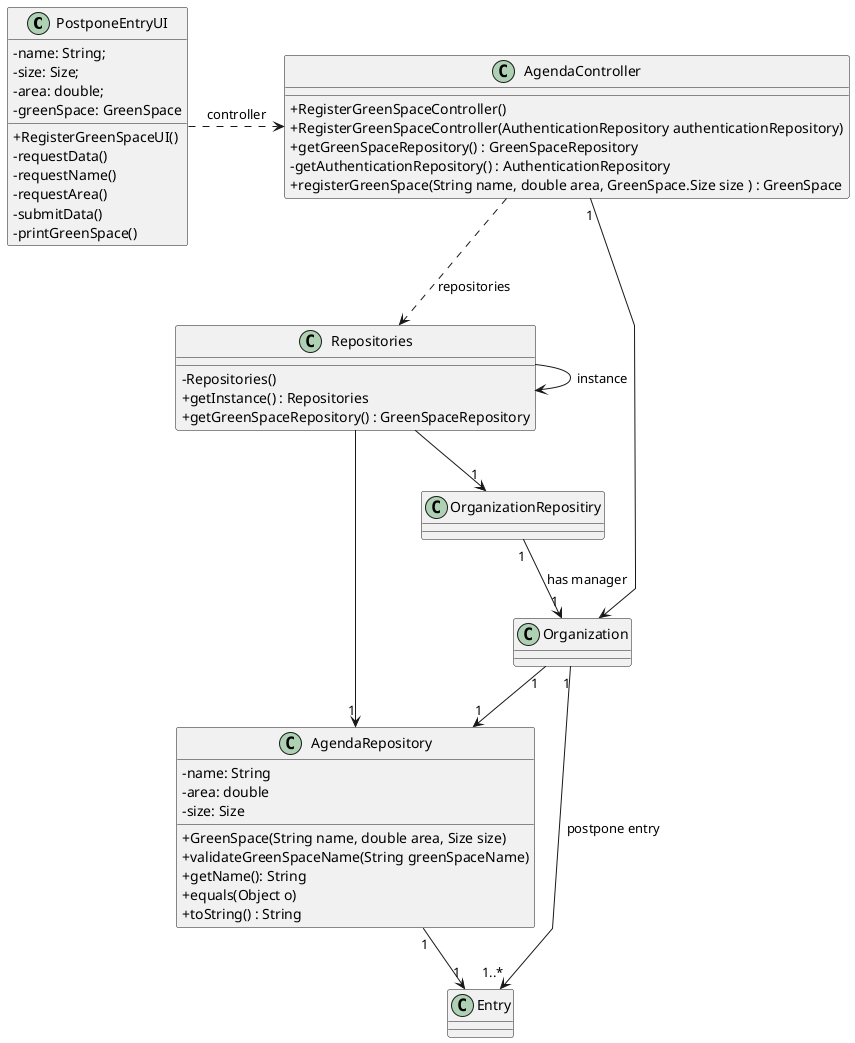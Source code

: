 @startuml
'skinparam monochrome true
skinparam packageStyle rectangle
skinparam shadowing false
skinparam linetype polyline
'skinparam linetype orto

skinparam classAttributeIconSize 0

'left to right direction

class PostponeEntryUI{
-name: String;
-size: Size;
-area: double;
-greenSpace: GreenSpace

+RegisterGreenSpaceUI()
-requestData()
-requestName()
-requestArea()
-submitData()
-printGreenSpace()
}

class AgendaController{

    +RegisterGreenSpaceController()
    +RegisterGreenSpaceController(AuthenticationRepository authenticationRepository)
    +getGreenSpaceRepository() : GreenSpaceRepository
    -getAuthenticationRepository() : AuthenticationRepository
    +registerGreenSpace(String name, double area, GreenSpace.Size size ) : GreenSpace
}

class Repositories{
    - Repositories()
    + getInstance() : Repositories
    + getGreenSpaceRepository() : GreenSpaceRepository
}

'class GreenSpaceRepository{
 '   +GreenSpaceRepository()
  '  +getInstance() : GreenSpaceRepository
   ' +addGreenSpace(GreenSpace greenSpace)
    '+List<GreenSpace> getGreenSpaces()
'}

class Organization{}

class AgendaRepository{
    -name: String
    -area: double
    -size: Size

    +GreenSpace(String name, double area, Size size)
    +validateGreenSpaceName(String greenSpaceName)
    +getName(): String
    +equals(Object o)
    +toString() : String
}

PostponeEntryUI .> AgendaController : controller
AgendaController ..> Repositories : repositories
'Repositories -down-> "1" GreenSpaceRepository
Repositories --> Repositories: instance
Repositories -down-> "1" OrganizationRepositiry
OrganizationRepositiry "1" --> "1" Organization : has manager
'GreenSpaceRepository "1" --> "1" Organization
AgendaController "1" --> Organization
Organization "1" --> "1..*" Entry : postpone entry
Repositories --> "1" AgendaRepository
AgendaRepository "1" --> "1" Entry
Organization "1" --> "1" AgendaRepository

@enduml
